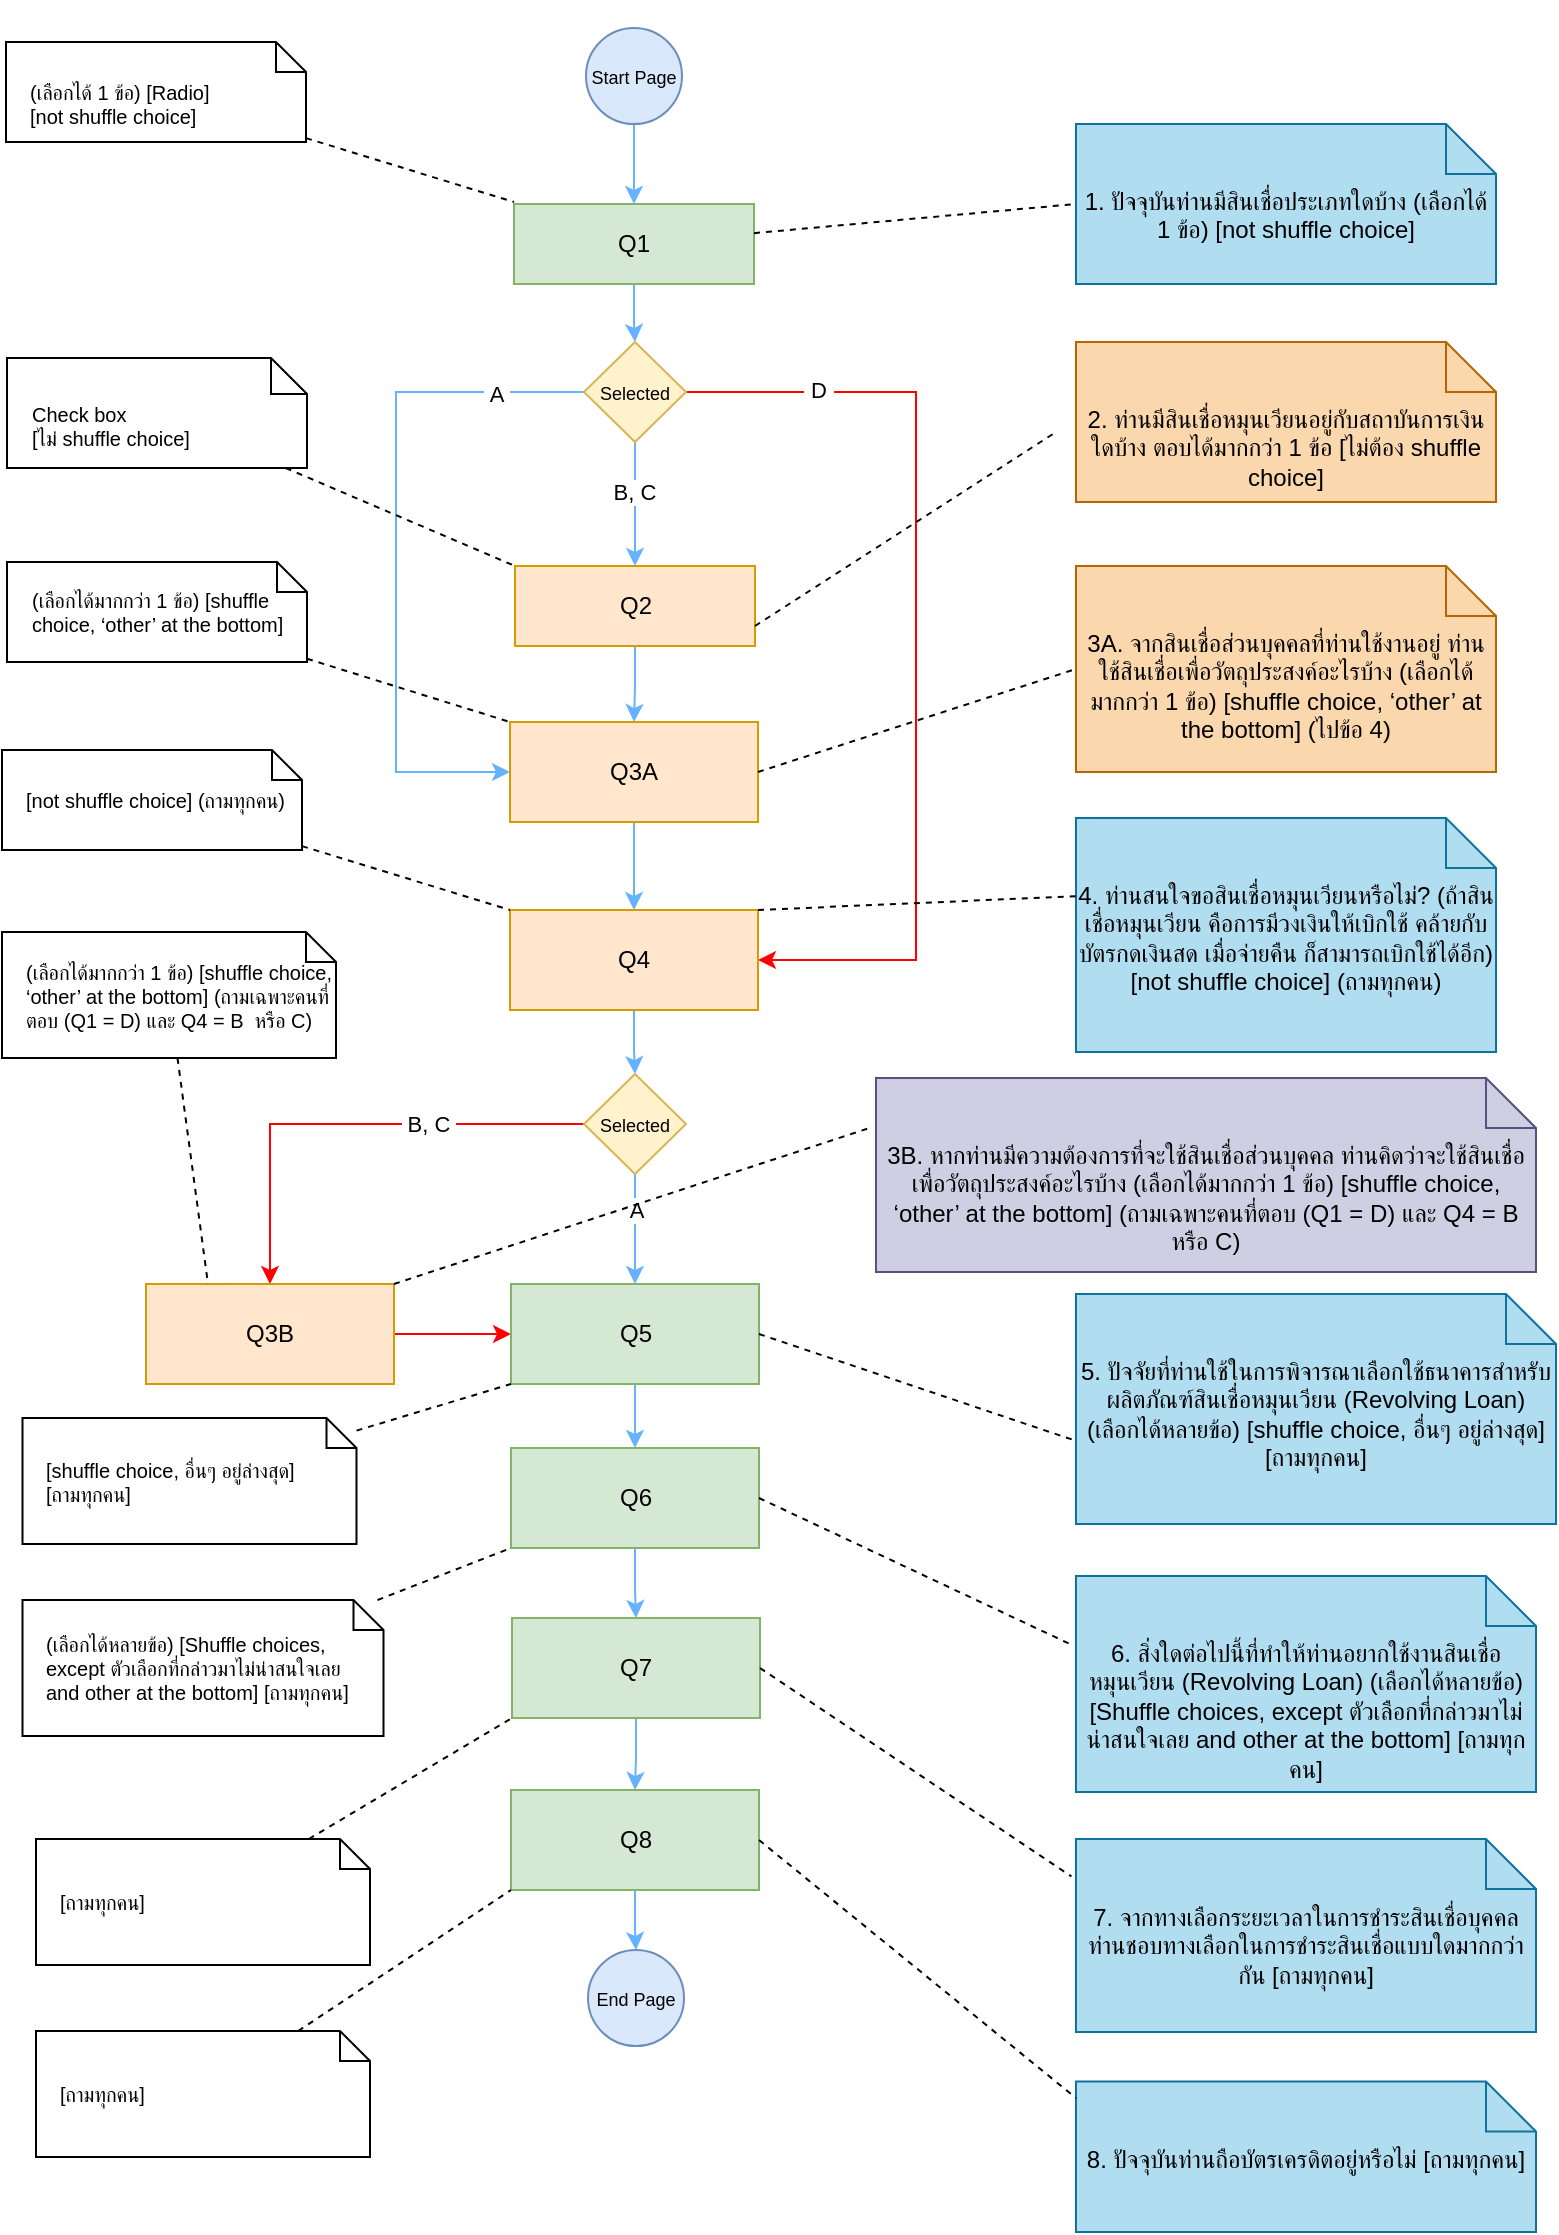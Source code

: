 <mxfile>
    <diagram id="qJ0rYHE0b2Qbb1FsmOr8" name="Page-1">
        <mxGraphModel dx="302" dy="1749" grid="1" gridSize="10" guides="1" tooltips="1" connect="1" arrows="1" fold="1" page="1" pageScale="1" pageWidth="850" pageHeight="1100" math="0" shadow="0">
            <root>
                <mxCell id="0"/>
                <mxCell id="1" parent="0"/>
                <mxCell id="2" style="edgeStyle=orthogonalEdgeStyle;rounded=0;orthogonalLoop=1;jettySize=auto;html=1;entryX=0.5;entryY=0;entryDx=0;entryDy=0;strokeColor=#66B2FF;" edge="1" parent="1" source="3" target="5">
                    <mxGeometry relative="1" as="geometry"/>
                </mxCell>
                <mxCell id="3" value="&lt;font style=&quot;font-size: 9px;&quot;&gt;Start Page&lt;/font&gt;" style="ellipse;whiteSpace=wrap;html=1;aspect=fixed;fillColor=#dae8fc;strokeColor=#6c8ebf;" vertex="1" parent="1">
                    <mxGeometry x="1272" y="10" width="48" height="48" as="geometry"/>
                </mxCell>
                <mxCell id="4" style="edgeStyle=orthogonalEdgeStyle;rounded=0;orthogonalLoop=1;jettySize=auto;html=1;strokeColor=#66B2FF;" edge="1" parent="1" source="5" target="12">
                    <mxGeometry relative="1" as="geometry"/>
                </mxCell>
                <mxCell id="5" value="Q1" style="rounded=0;whiteSpace=wrap;html=1;fillColor=#d5e8d4;strokeColor=#82b366;" vertex="1" parent="1">
                    <mxGeometry x="1236" y="98" width="120" height="40" as="geometry"/>
                </mxCell>
                <mxCell id="6" style="edgeStyle=orthogonalEdgeStyle;rounded=0;orthogonalLoop=1;jettySize=auto;html=1;strokeColor=#66B2FF;" edge="1" parent="1" source="12" target="14">
                    <mxGeometry relative="1" as="geometry"/>
                </mxCell>
                <mxCell id="7" value="B, C" style="edgeLabel;html=1;align=center;verticalAlign=middle;resizable=0;points=[];" connectable="0" vertex="1" parent="6">
                    <mxGeometry x="-0.193" y="-1" relative="1" as="geometry">
                        <mxPoint as="offset"/>
                    </mxGeometry>
                </mxCell>
                <mxCell id="8" style="edgeStyle=orthogonalEdgeStyle;rounded=0;orthogonalLoop=1;jettySize=auto;html=1;strokeColor=#FF0000;" edge="1" parent="1" source="12" target="23">
                    <mxGeometry relative="1" as="geometry">
                        <mxPoint x="1367" y="472" as="targetPoint"/>
                        <Array as="points">
                            <mxPoint x="1437" y="192"/>
                            <mxPoint x="1437" y="476"/>
                        </Array>
                    </mxGeometry>
                </mxCell>
                <mxCell id="9" value="&amp;nbsp;D&amp;nbsp;" style="edgeLabel;html=1;align=center;verticalAlign=middle;resizable=0;points=[];" connectable="0" vertex="1" parent="8">
                    <mxGeometry x="-0.726" y="1" relative="1" as="geometry">
                        <mxPoint as="offset"/>
                    </mxGeometry>
                </mxCell>
                <mxCell id="10" style="edgeStyle=orthogonalEdgeStyle;rounded=0;orthogonalLoop=1;jettySize=auto;html=1;entryX=0;entryY=0.5;entryDx=0;entryDy=0;strokeColor=#66B2FF;" edge="1" parent="1" source="12" target="16">
                    <mxGeometry relative="1" as="geometry">
                        <Array as="points">
                            <mxPoint x="1177" y="192"/>
                            <mxPoint x="1177" y="382"/>
                        </Array>
                    </mxGeometry>
                </mxCell>
                <mxCell id="11" value="&amp;nbsp;A&amp;nbsp;" style="edgeLabel;html=1;align=center;verticalAlign=middle;resizable=0;points=[];" connectable="0" vertex="1" parent="10">
                    <mxGeometry x="-0.742" y="1" relative="1" as="geometry">
                        <mxPoint as="offset"/>
                    </mxGeometry>
                </mxCell>
                <mxCell id="12" value="&lt;span style=&quot;font-size: 9px;&quot;&gt;Selected&lt;/span&gt;" style="rhombus;whiteSpace=wrap;html=1;fillColor=#fff2cc;strokeColor=#d6b656;" vertex="1" parent="1">
                    <mxGeometry x="1271" y="167" width="51" height="50" as="geometry"/>
                </mxCell>
                <mxCell id="13" style="edgeStyle=orthogonalEdgeStyle;rounded=0;orthogonalLoop=1;jettySize=auto;html=1;strokeColor=#66B2FF;" edge="1" parent="1" source="14" target="16">
                    <mxGeometry relative="1" as="geometry"/>
                </mxCell>
                <mxCell id="14" value="Q2" style="rounded=0;whiteSpace=wrap;html=1;fillColor=#ffe6cc;strokeColor=#d79b00;" vertex="1" parent="1">
                    <mxGeometry x="1236.5" y="279" width="120" height="40" as="geometry"/>
                </mxCell>
                <mxCell id="15" style="edgeStyle=orthogonalEdgeStyle;rounded=0;orthogonalLoop=1;jettySize=auto;html=1;strokeColor=#66B2FF;" edge="1" parent="1" source="16" target="23">
                    <mxGeometry relative="1" as="geometry"/>
                </mxCell>
                <mxCell id="16" value="Q3A" style="rounded=0;whiteSpace=wrap;html=1;fillColor=#ffe6cc;strokeColor=#d79b00;" vertex="1" parent="1">
                    <mxGeometry x="1234" y="357" width="124" height="50" as="geometry"/>
                </mxCell>
                <mxCell id="17" style="edgeStyle=orthogonalEdgeStyle;rounded=0;orthogonalLoop=1;jettySize=auto;html=1;strokeColor=#FF0000;" edge="1" parent="1" source="21" target="25">
                    <mxGeometry relative="1" as="geometry"/>
                </mxCell>
                <mxCell id="18" value="&amp;nbsp;B, C&amp;nbsp;" style="edgeLabel;html=1;align=center;verticalAlign=middle;resizable=0;points=[];" connectable="0" vertex="1" parent="17">
                    <mxGeometry x="-0.341" relative="1" as="geometry">
                        <mxPoint as="offset"/>
                    </mxGeometry>
                </mxCell>
                <mxCell id="19" style="edgeStyle=orthogonalEdgeStyle;rounded=0;orthogonalLoop=1;jettySize=auto;html=1;strokeColor=#66B2FF;" edge="1" parent="1" source="21" target="27">
                    <mxGeometry relative="1" as="geometry"/>
                </mxCell>
                <mxCell id="20" value="&amp;nbsp;A&amp;nbsp;" style="edgeLabel;html=1;align=center;verticalAlign=middle;resizable=0;points=[];" connectable="0" vertex="1" parent="19">
                    <mxGeometry x="-0.299" y="1" relative="1" as="geometry">
                        <mxPoint x="-1" y="-2" as="offset"/>
                    </mxGeometry>
                </mxCell>
                <mxCell id="21" value="&lt;font style=&quot;font-size: 9px;&quot;&gt;Selected&lt;/font&gt;" style="rhombus;whiteSpace=wrap;html=1;fillColor=#fff2cc;strokeColor=#d6b656;" vertex="1" parent="1">
                    <mxGeometry x="1271" y="533" width="51" height="50" as="geometry"/>
                </mxCell>
                <mxCell id="22" style="edgeStyle=orthogonalEdgeStyle;rounded=0;orthogonalLoop=1;jettySize=auto;html=1;strokeColor=#66B2FF;" edge="1" parent="1" source="23" target="21">
                    <mxGeometry relative="1" as="geometry"/>
                </mxCell>
                <mxCell id="23" value="Q4" style="rounded=0;whiteSpace=wrap;html=1;fillColor=#ffe6cc;strokeColor=#d79b00;" vertex="1" parent="1">
                    <mxGeometry x="1234" y="451" width="124" height="50" as="geometry"/>
                </mxCell>
                <mxCell id="24" style="edgeStyle=orthogonalEdgeStyle;rounded=0;orthogonalLoop=1;jettySize=auto;html=1;entryX=0;entryY=0.5;entryDx=0;entryDy=0;strokeColor=#FF0000;" edge="1" parent="1" source="25" target="27">
                    <mxGeometry relative="1" as="geometry"/>
                </mxCell>
                <mxCell id="25" value="Q3B" style="rounded=0;whiteSpace=wrap;html=1;fillColor=#ffe6cc;strokeColor=#d79b00;" vertex="1" parent="1">
                    <mxGeometry x="1052" y="638" width="124" height="50" as="geometry"/>
                </mxCell>
                <mxCell id="26" style="edgeStyle=orthogonalEdgeStyle;rounded=0;orthogonalLoop=1;jettySize=auto;html=1;strokeColor=#66B2FF;" edge="1" parent="1" source="27" target="29">
                    <mxGeometry relative="1" as="geometry"/>
                </mxCell>
                <mxCell id="27" value="Q5" style="rounded=0;whiteSpace=wrap;html=1;fillColor=#d5e8d4;strokeColor=#82b366;" vertex="1" parent="1">
                    <mxGeometry x="1234.5" y="638" width="124" height="50" as="geometry"/>
                </mxCell>
                <mxCell id="28" style="edgeStyle=orthogonalEdgeStyle;rounded=0;orthogonalLoop=1;jettySize=auto;html=1;strokeColor=#66B2FF;" edge="1" parent="1" source="29" target="31">
                    <mxGeometry relative="1" as="geometry"/>
                </mxCell>
                <mxCell id="29" value="Q6" style="rounded=0;whiteSpace=wrap;html=1;fillColor=#d5e8d4;strokeColor=#82b366;" vertex="1" parent="1">
                    <mxGeometry x="1234.5" y="720" width="124" height="50" as="geometry"/>
                </mxCell>
                <mxCell id="30" style="edgeStyle=orthogonalEdgeStyle;rounded=0;orthogonalLoop=1;jettySize=auto;html=1;entryX=0.5;entryY=0;entryDx=0;entryDy=0;strokeColor=#66B2FF;" edge="1" parent="1" source="31" target="33">
                    <mxGeometry relative="1" as="geometry"/>
                </mxCell>
                <mxCell id="31" value="Q7" style="rounded=0;whiteSpace=wrap;html=1;fillColor=#d5e8d4;strokeColor=#82b366;" vertex="1" parent="1">
                    <mxGeometry x="1235" y="805" width="124" height="50" as="geometry"/>
                </mxCell>
                <mxCell id="32" style="edgeStyle=orthogonalEdgeStyle;rounded=0;orthogonalLoop=1;jettySize=auto;html=1;strokeColor=#66B2FF;" edge="1" parent="1" source="33" target="34">
                    <mxGeometry relative="1" as="geometry">
                        <mxPoint x="1297.0" y="979" as="targetPoint"/>
                    </mxGeometry>
                </mxCell>
                <mxCell id="33" value="Q8" style="rounded=0;whiteSpace=wrap;html=1;fillColor=#d5e8d4;strokeColor=#82b366;" vertex="1" parent="1">
                    <mxGeometry x="1234.5" y="891" width="124" height="50" as="geometry"/>
                </mxCell>
                <mxCell id="34" value="&lt;font style=&quot;font-size: 9px;&quot;&gt;End Page&lt;/font&gt;" style="ellipse;whiteSpace=wrap;html=1;aspect=fixed;fillColor=#dae8fc;strokeColor=#6c8ebf;direction=south;" vertex="1" parent="1">
                    <mxGeometry x="1273" y="971" width="48" height="48" as="geometry"/>
                </mxCell>
                <mxCell id="35" value="&lt;br style=&quot;font-size: 10px;&quot;&gt;&lt;table style=&quot;width: 291pt; font-size: 10px;&quot; width=&quot;388&quot; cellspacing=&quot;0&quot; cellpadding=&quot;0&quot; border=&quot;0&quot;&gt;&lt;tbody style=&quot;font-size: 10px;&quot;&gt;&lt;tr style=&quot;height: 60pt; font-size: 10px;&quot; height=&quot;80&quot;&gt;  &lt;td style=&quot;height: 60pt; font-size: 10px;&quot; width=&quot;388&quot; align=&quot;left&quot; class=&quot;xl63&quot; height=&quot;80&quot;&gt;(เลือกได้ 1 ข้อ) [Radio]&lt;br style=&quot;font-size: 10px;&quot;&gt;    [not shuffle choice]&amp;nbsp;&lt;/td&gt;&lt;/tr&gt;&lt;/tbody&gt;&lt;/table&gt;" style="shape=note;size=15;align=left;spacingLeft=10;html=1;whiteSpace=wrap;fillColor=default;fontSize=10;" vertex="1" parent="1">
                    <mxGeometry x="982" y="17" width="150" height="50" as="geometry"/>
                </mxCell>
                <mxCell id="36" value="" style="edgeStyle=none;endArrow=none;dashed=1;html=1;rounded=0;entryX=0;entryY=1;entryDx=0;entryDy=0;" edge="1" parent="1" source="35">
                    <mxGeometry x="1" relative="1" as="geometry">
                        <mxPoint x="1236" y="97" as="targetPoint"/>
                    </mxGeometry>
                </mxCell>
                <mxCell id="37" value="&lt;br style=&quot;font-size: 10px;&quot;&gt;&lt;table style=&quot;width: 291pt; font-size: 10px;&quot; width=&quot;388&quot; cellspacing=&quot;0&quot; cellpadding=&quot;0&quot; border=&quot;0&quot;&gt;&lt;tbody style=&quot;font-size: 10px;&quot;&gt;&lt;tr style=&quot;height: 60pt; font-size: 10px;&quot; height=&quot;80&quot;&gt;  &lt;td style=&quot;height: 60pt; font-size: 10px;&quot; width=&quot;388&quot; align=&quot;left&quot; class=&quot;xl63&quot; height=&quot;80&quot;&gt;Check box&lt;br style=&quot;font-size: 10px;&quot;&gt;    [ไม่ shuffle choice]&amp;nbsp;&lt;/td&gt;&lt;/tr&gt;&lt;/tbody&gt;&lt;/table&gt;" style="shape=note;size=18;align=left;spacingLeft=10;html=1;whiteSpace=wrap;fillColor=default;fontSize=10;" vertex="1" parent="1">
                    <mxGeometry x="982.5" y="175" width="150" height="55" as="geometry"/>
                </mxCell>
                <mxCell id="38" value="" style="edgeStyle=none;endArrow=none;dashed=1;html=1;rounded=0;entryX=0;entryY=0;entryDx=0;entryDy=0;" edge="1" parent="1" source="37" target="14">
                    <mxGeometry x="1" relative="1" as="geometry">
                        <mxPoint x="1037" y="242" as="targetPoint"/>
                    </mxGeometry>
                </mxCell>
                <mxCell id="39" value="(เลือกได้มากกว่า 1 ข้อ) [shuffle choice, ‘other’ at the bottom]" style="shape=note;size=15;align=left;spacingLeft=10;html=1;whiteSpace=wrap;fillColor=default;fontSize=10;" vertex="1" parent="1">
                    <mxGeometry x="982.5" y="277" width="150" height="50" as="geometry"/>
                </mxCell>
                <mxCell id="40" value="" style="edgeStyle=none;endArrow=none;dashed=1;html=1;rounded=0;entryX=0;entryY=0;entryDx=0;entryDy=0;" edge="1" parent="1" source="39" target="16">
                    <mxGeometry x="1" relative="1" as="geometry">
                        <mxPoint x="1236.5" y="357" as="targetPoint"/>
                    </mxGeometry>
                </mxCell>
                <mxCell id="41" value="[not shuffle choice] (ถามทุกคน)" style="shape=note;size=15;align=left;spacingLeft=10;html=1;whiteSpace=wrap;fillColor=default;fontSize=10;" vertex="1" parent="1">
                    <mxGeometry x="980" y="371" width="150" height="50" as="geometry"/>
                </mxCell>
                <mxCell id="42" value="" style="edgeStyle=none;endArrow=none;dashed=1;html=1;rounded=0;entryX=0;entryY=1;entryDx=0;entryDy=0;" edge="1" parent="1" source="41">
                    <mxGeometry x="1" relative="1" as="geometry">
                        <mxPoint x="1234" y="451" as="targetPoint"/>
                    </mxGeometry>
                </mxCell>
                <mxCell id="43" value="(เลือกได้มากกว่า 1 ข้อ) [shuffle choice, ‘other’ at the bottom] (ถามเฉพาะคนที่ตอบ (Q1 = D) และ Q4 = B&amp;nbsp; หรือ C)" style="shape=note;size=15;align=left;spacingLeft=10;html=1;whiteSpace=wrap;fillColor=default;fontSize=10;" vertex="1" parent="1">
                    <mxGeometry x="980" y="462" width="167" height="63" as="geometry"/>
                </mxCell>
                <mxCell id="44" value="" style="edgeStyle=none;endArrow=none;dashed=1;html=1;rounded=0;entryX=0.25;entryY=0;entryDx=0;entryDy=0;" edge="1" parent="1" source="43" target="25">
                    <mxGeometry x="1" relative="1" as="geometry">
                        <mxPoint x="1234" y="555" as="targetPoint"/>
                    </mxGeometry>
                </mxCell>
                <mxCell id="45" value="[shuffle choice, อื่นๆ อยู่ล่างสุด] &lt;br&gt;[ถามทุกคน]" style="shape=note;size=15;align=left;spacingLeft=10;html=1;whiteSpace=wrap;fillColor=default;fontSize=10;" vertex="1" parent="1">
                    <mxGeometry x="990.25" y="705" width="167" height="63" as="geometry"/>
                </mxCell>
                <mxCell id="46" value="" style="edgeStyle=none;endArrow=none;dashed=1;html=1;rounded=0;entryX=0;entryY=1;entryDx=0;entryDy=0;" edge="1" parent="1" source="45" target="27">
                    <mxGeometry x="1" relative="1" as="geometry">
                        <mxPoint x="716.5" y="665" as="targetPoint"/>
                    </mxGeometry>
                </mxCell>
                <mxCell id="47" value="(เลือกได้หลายข้อ) [Shuffle choices, except ตัวเลือกที่กล่าวมาไม่น่าสนใจเลย&amp;nbsp; and other at the bottom] [ถามทุกคน]" style="shape=note;size=15;align=left;spacingLeft=10;html=1;whiteSpace=wrap;fillColor=default;fontSize=10;" vertex="1" parent="1">
                    <mxGeometry x="990.25" y="796" width="180.5" height="68" as="geometry"/>
                </mxCell>
                <mxCell id="48" value="" style="edgeStyle=none;endArrow=none;dashed=1;html=1;rounded=0;entryX=0;entryY=1;entryDx=0;entryDy=0;" edge="1" parent="1" source="47" target="29">
                    <mxGeometry x="1" relative="1" as="geometry">
                        <mxPoint x="1358.5" y="709" as="targetPoint"/>
                    </mxGeometry>
                </mxCell>
                <mxCell id="49" value="[ถามทุกคน]" style="shape=note;size=15;align=left;spacingLeft=10;html=1;whiteSpace=wrap;fillColor=default;fontSize=10;" vertex="1" parent="1">
                    <mxGeometry x="997" y="915.5" width="167" height="63" as="geometry"/>
                </mxCell>
                <mxCell id="50" value="" style="edgeStyle=none;endArrow=none;dashed=1;html=1;rounded=0;entryX=0;entryY=1;entryDx=0;entryDy=0;" edge="1" parent="1" source="49" target="31">
                    <mxGeometry x="1" relative="1" as="geometry">
                        <mxPoint x="882" y="844" as="targetPoint"/>
                    </mxGeometry>
                </mxCell>
                <mxCell id="51" value="[ถามทุกคน]" style="shape=note;size=15;align=left;spacingLeft=10;html=1;whiteSpace=wrap;fillColor=default;fontSize=10;" vertex="1" parent="1">
                    <mxGeometry x="997" y="1011.5" width="167" height="63" as="geometry"/>
                </mxCell>
                <mxCell id="52" value="" style="edgeStyle=none;endArrow=none;dashed=1;html=1;rounded=0;entryX=0;entryY=1;entryDx=0;entryDy=0;" edge="1" parent="1" source="51" target="33">
                    <mxGeometry x="1" relative="1" as="geometry">
                        <mxPoint x="1234" y="880.5" as="targetPoint"/>
                    </mxGeometry>
                </mxCell>
                <mxCell id="53" value="1. ปัจจุบันท่านมีสินเชื่อประเภทใดบ้าง (เลือกได้ 1 ข้อ) [not shuffle choice]" style="shape=note2;boundedLbl=1;whiteSpace=wrap;html=1;size=25;verticalAlign=top;align=center;fillColor=#b1ddf0;strokeColor=#10739e;" vertex="1" parent="1">
                    <mxGeometry x="1517" y="58" width="210" height="80" as="geometry"/>
                </mxCell>
                <mxCell id="54" value="2. ท่านมีสินเชื่อหมุนเวียนอยู่กับสถาบันการเงินใดบ้าง ตอบได้มากกว่า 1 ข้อ [ไม่ต้อง shuffle choice]" style="shape=note2;boundedLbl=1;whiteSpace=wrap;html=1;size=25;verticalAlign=top;align=center;fillColor=#fad7ac;strokeColor=#b46504;" vertex="1" parent="1">
                    <mxGeometry x="1517" y="167" width="210" height="80" as="geometry"/>
                </mxCell>
                <mxCell id="55" value="3A. จากสินเชื่อส่วนบุคคลที่ท่านใช้งานอยู่ ท่านใช้สินเชื่อเพื่อวัตถุประสงค์อะไรบ้าง (เลือกได้มากกว่า 1 ข้อ) [shuffle choice, ‘other’ at the bottom] (ไปข้อ 4)" style="shape=note2;boundedLbl=1;whiteSpace=wrap;html=1;size=25;verticalAlign=top;align=center;fillColor=#fad7ac;strokeColor=#b46504;" vertex="1" parent="1">
                    <mxGeometry x="1517" y="279" width="210" height="103" as="geometry"/>
                </mxCell>
                <mxCell id="56" value="4. ท่านสนใจขอสินเชื่อหมุนเวียนหรือไม่? (ถ้าสินเชื่อหมุนเวียน คือการมีวงเงินให้เบิกใช้ คล้ายกับบัตรกดเงินสด เมื่อจ่ายคืน ก็สามารถเบิกใช้ได้อีก) [not shuffle choice] (ถามทุกคน)" style="shape=note2;boundedLbl=1;whiteSpace=wrap;html=1;size=25;verticalAlign=top;align=center;fillColor=#b1ddf0;strokeColor=#10739e;" vertex="1" parent="1">
                    <mxGeometry x="1517" y="405" width="210" height="117" as="geometry"/>
                </mxCell>
                <mxCell id="57" value="3B. หากท่านมีความต้องการที่จะใช้สินเชื่อส่วนบุคคล ท่านคิดว่าจะใช้สินเชื่อเพื่อวัตถุประสงค์อะไรบ้าง (เลือกได้มากกว่า 1 ข้อ) [shuffle choice, ‘other’ at the bottom] (ถามเฉพาะคนที่ตอบ (Q1 = D) และ Q4 = B หรือ C)" style="shape=note2;boundedLbl=1;whiteSpace=wrap;html=1;size=25;verticalAlign=top;align=center;fillColor=#d0cee2;strokeColor=#56517e;" vertex="1" parent="1">
                    <mxGeometry x="1417" y="535" width="330" height="97" as="geometry"/>
                </mxCell>
                <mxCell id="58" value="5. ปัจจัยที่ท่านใช้ในการพิจารณาเลือกใช้ธนาคารสำหรับผลิตภัณฑ์สินเชื่อหมุนเวียน (Revolving Loan) (เลือกได้หลายข้อ) [shuffle choice, อื่นๆ อยู่ล่างสุด] [ถามทุกคน]" style="shape=note2;boundedLbl=1;whiteSpace=wrap;html=1;size=25;verticalAlign=top;align=center;fillColor=#b1ddf0;strokeColor=#10739e;" vertex="1" parent="1">
                    <mxGeometry x="1517" y="643" width="240" height="115" as="geometry"/>
                </mxCell>
                <mxCell id="59" value="6. สิ่งใดต่อไปนี้ที่ทำให้ท่านอยากใช้งานสินเชื่อหมุนเวียน (Revolving Loan) (เลือกได้หลายข้อ) [Shuffle choices, except ตัวเลือกที่กล่าวมาไม่น่าสนใจเลย and other at the bottom] [ถามทุกคน]" style="shape=note2;boundedLbl=1;whiteSpace=wrap;html=1;size=25;verticalAlign=top;align=center;fillColor=#b1ddf0;strokeColor=#10739e;" vertex="1" parent="1">
                    <mxGeometry x="1517" y="784" width="230" height="108" as="geometry"/>
                </mxCell>
                <mxCell id="60" value="7. จากทางเลือกระยะเวลาในการชำระสินเชื่อบุคคล ท่านชอบทางเลือกในการชำระสินเชื่อแบบใดมากกว่ากัน [ถามทุกคน]" style="shape=note2;boundedLbl=1;whiteSpace=wrap;html=1;size=25;verticalAlign=top;align=center;fillColor=#b1ddf0;strokeColor=#10739e;" vertex="1" parent="1">
                    <mxGeometry x="1517" y="915.5" width="230" height="96.5" as="geometry"/>
                </mxCell>
                <mxCell id="61" value="" style="endArrow=none;dashed=1;html=1;rounded=0;entryX=0;entryY=0.5;entryDx=0;entryDy=0;entryPerimeter=0;" edge="1" parent="1" source="5" target="53">
                    <mxGeometry width="50" height="50" relative="1" as="geometry">
                        <mxPoint x="1367" y="412" as="sourcePoint"/>
                        <mxPoint x="1417" y="362" as="targetPoint"/>
                    </mxGeometry>
                </mxCell>
                <mxCell id="62" value="" style="endArrow=none;dashed=1;html=1;rounded=0;exitX=1;exitY=0.75;exitDx=0;exitDy=0;" edge="1" parent="1" source="14">
                    <mxGeometry width="50" height="50" relative="1" as="geometry">
                        <mxPoint x="1356" y="294" as="sourcePoint"/>
                        <mxPoint x="1507" y="212" as="targetPoint"/>
                    </mxGeometry>
                </mxCell>
                <mxCell id="63" value="" style="endArrow=none;dashed=1;html=1;rounded=0;exitX=1;exitY=0.5;exitDx=0;exitDy=0;entryX=0;entryY=0.5;entryDx=0;entryDy=0;entryPerimeter=0;" edge="1" parent="1" source="16" target="55">
                    <mxGeometry width="50" height="50" relative="1" as="geometry">
                        <mxPoint x="1347" y="402" as="sourcePoint"/>
                        <mxPoint x="1497" y="305" as="targetPoint"/>
                    </mxGeometry>
                </mxCell>
                <mxCell id="64" value="" style="endArrow=none;dashed=1;html=1;rounded=0;exitX=1;exitY=0;exitDx=0;exitDy=0;entryX=0.014;entryY=0.333;entryDx=0;entryDy=0;entryPerimeter=0;" edge="1" parent="1" source="23" target="56">
                    <mxGeometry width="50" height="50" relative="1" as="geometry">
                        <mxPoint x="1356" y="486" as="sourcePoint"/>
                        <mxPoint x="1515" y="435" as="targetPoint"/>
                    </mxGeometry>
                </mxCell>
                <mxCell id="65" value="" style="endArrow=none;dashed=1;html=1;rounded=0;exitX=1;exitY=0;exitDx=0;exitDy=0;entryX=-0.01;entryY=0.258;entryDx=0;entryDy=0;entryPerimeter=0;" edge="1" parent="1" source="25" target="57">
                    <mxGeometry width="50" height="50" relative="1" as="geometry">
                        <mxPoint x="1227" y="605" as="sourcePoint"/>
                        <mxPoint x="1389" y="598" as="targetPoint"/>
                    </mxGeometry>
                </mxCell>
                <mxCell id="66" value="" style="endArrow=none;dashed=1;html=1;rounded=0;exitX=1;exitY=0.5;exitDx=0;exitDy=0;entryX=-0.005;entryY=0.635;entryDx=0;entryDy=0;entryPerimeter=0;" edge="1" parent="1" source="27" target="58">
                    <mxGeometry width="50" height="50" relative="1" as="geometry">
                        <mxPoint x="1273" y="764" as="sourcePoint"/>
                        <mxPoint x="1511" y="687" as="targetPoint"/>
                    </mxGeometry>
                </mxCell>
                <mxCell id="67" value="" style="endArrow=none;dashed=1;html=1;rounded=0;exitX=1;exitY=0.5;exitDx=0;exitDy=0;entryX=-0.013;entryY=0.315;entryDx=0;entryDy=0;entryPerimeter=0;" edge="1" parent="1" source="29" target="59">
                    <mxGeometry width="50" height="50" relative="1" as="geometry">
                        <mxPoint x="1359" y="752" as="sourcePoint"/>
                        <mxPoint x="1516" y="805" as="targetPoint"/>
                    </mxGeometry>
                </mxCell>
                <mxCell id="68" value="" style="endArrow=none;dashed=1;html=1;rounded=0;exitX=1;exitY=0.5;exitDx=0;exitDy=0;entryX=-0.01;entryY=0.194;entryDx=0;entryDy=0;entryPerimeter=0;" edge="1" parent="1" source="31" target="60">
                    <mxGeometry width="50" height="50" relative="1" as="geometry">
                        <mxPoint x="1347" y="825.5" as="sourcePoint"/>
                        <mxPoint x="1502" y="898.5" as="targetPoint"/>
                    </mxGeometry>
                </mxCell>
                <mxCell id="69" value="8. ปัจจุบันท่านถือบัตรเครดิตอยู่หรือไม่ [ถามทุกคน]" style="shape=note2;boundedLbl=1;whiteSpace=wrap;html=1;size=25;verticalAlign=top;align=center;fillColor=#b1ddf0;strokeColor=#10739e;" vertex="1" parent="1">
                    <mxGeometry x="1517" y="1036.75" width="230" height="75.25" as="geometry"/>
                </mxCell>
                <mxCell id="70" value="" style="endArrow=none;dashed=1;html=1;rounded=0;exitX=1;exitY=0.5;exitDx=0;exitDy=0;entryX=0;entryY=0.11;entryDx=0;entryDy=0;entryPerimeter=0;" edge="1" parent="1" source="33" target="69">
                    <mxGeometry width="50" height="50" relative="1" as="geometry">
                        <mxPoint x="1361" y="932.75" as="sourcePoint"/>
                        <mxPoint x="1517" y="1036.75" as="targetPoint"/>
                    </mxGeometry>
                </mxCell>
            </root>
        </mxGraphModel>
    </diagram>
</mxfile>